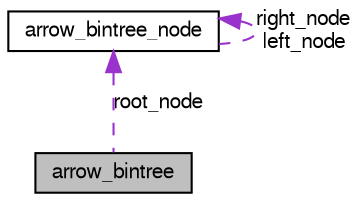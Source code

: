 digraph G
{
  bgcolor="transparent";
  edge [fontname="FreeSans",fontsize=10,labelfontname="FreeSans",labelfontsize=10];
  node [fontname="FreeSans",fontsize=10,shape=record];
  Node1 [label="arrow_bintree",height=0.2,width=0.4,color="black", fillcolor="grey75", style="filled" fontcolor="black"];
  Node2 -> Node1 [dir=back,color="darkorchid3",fontsize=10,style="dashed",label="root_node"];
  Node2 [label="arrow_bintree_node",height=0.2,width=0.4,color="black",URL="$structarrow__bintree__node.html",tooltip="Binary tree node."];
  Node2 -> Node2 [dir=back,color="darkorchid3",fontsize=10,style="dashed",label="right_node\nleft_node"];
}
